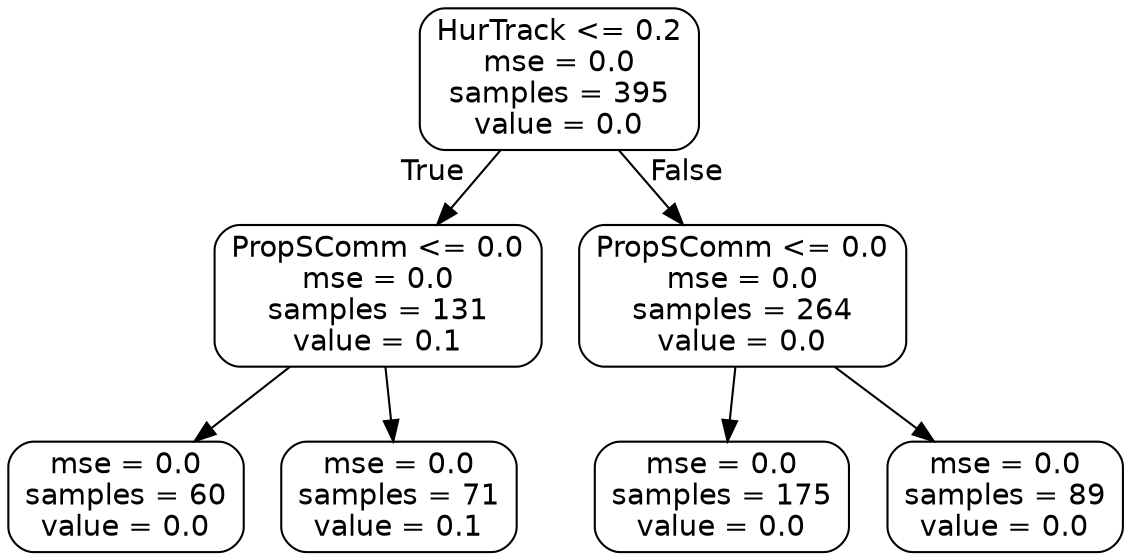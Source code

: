 digraph Tree {
node [shape=box, style="rounded", color="black", fontname=helvetica] ;
edge [fontname=helvetica] ;
0 [label="HurTrack <= 0.2\nmse = 0.0\nsamples = 395\nvalue = 0.0"] ;
1 [label="PropSComm <= 0.0\nmse = 0.0\nsamples = 131\nvalue = 0.1"] ;
0 -> 1 [labeldistance=2.5, labelangle=45, headlabel="True"] ;
2 [label="mse = 0.0\nsamples = 60\nvalue = 0.0"] ;
1 -> 2 ;
3 [label="mse = 0.0\nsamples = 71\nvalue = 0.1"] ;
1 -> 3 ;
4 [label="PropSComm <= 0.0\nmse = 0.0\nsamples = 264\nvalue = 0.0"] ;
0 -> 4 [labeldistance=2.5, labelangle=-45, headlabel="False"] ;
5 [label="mse = 0.0\nsamples = 175\nvalue = 0.0"] ;
4 -> 5 ;
6 [label="mse = 0.0\nsamples = 89\nvalue = 0.0"] ;
4 -> 6 ;
}